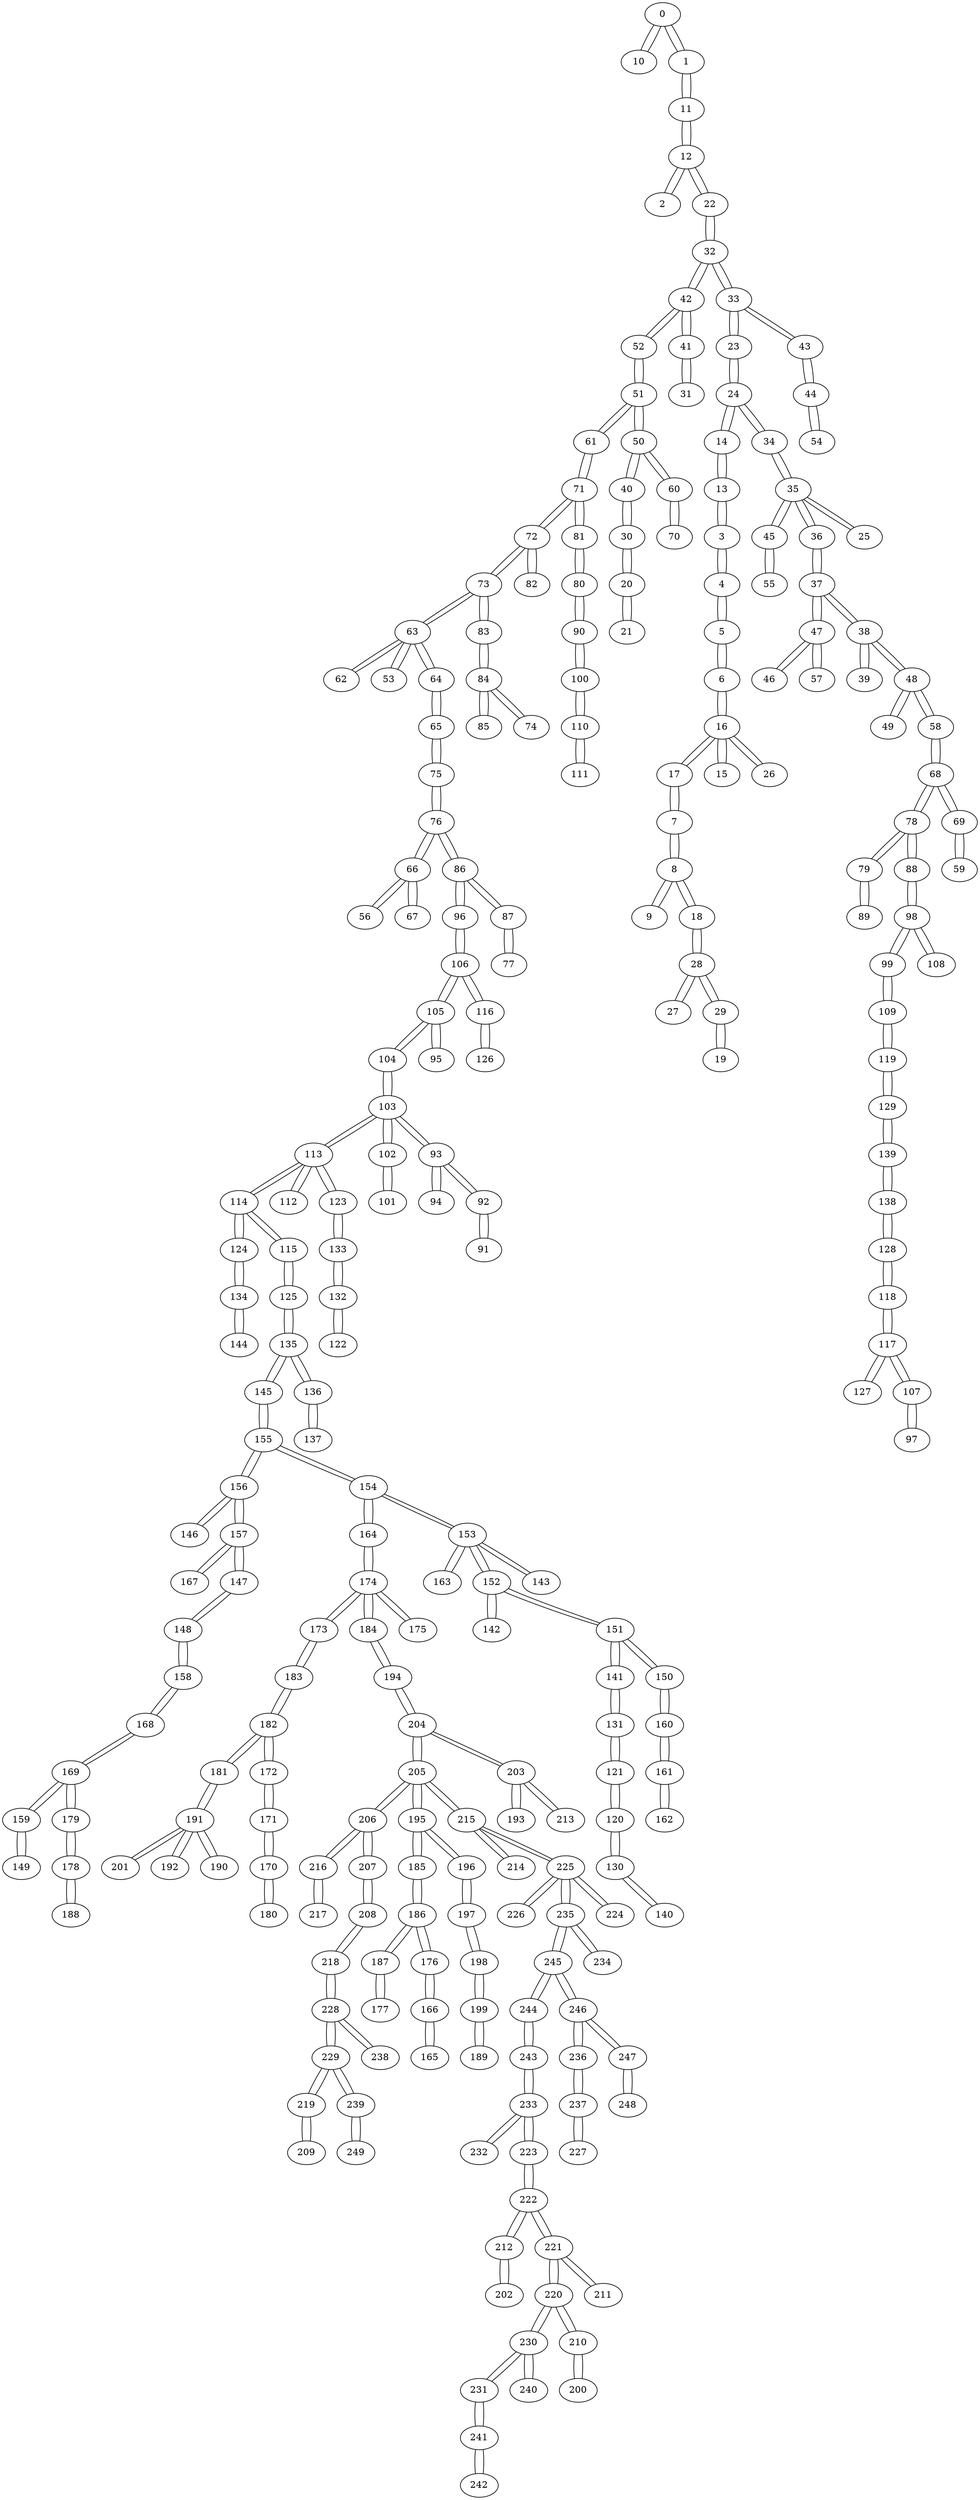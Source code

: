 graph {
0 -- 10 [ distancia=9 ]
0 -- 1 [ distancia=10 ]
10 -- 0 [ distancia=9 ]
1 -- 0 [ distancia=10 ]
1 -- 11 [ distancia=8 ]
11 -- 1 [ distancia=8 ]
11 -- 12 [ distancia=4 ]
12 -- 11 [ distancia=4 ]
12 -- 2 [ distancia=3 ]
12 -- 22 [ distancia=9 ]
2 -- 12 [ distancia=3 ]
22 -- 12 [ distancia=9 ]
22 -- 32 [ distancia=3 ]
32 -- 22 [ distancia=3 ]
32 -- 42 [ distancia=2 ]
32 -- 33 [ distancia=4 ]
42 -- 32 [ distancia=2 ]
42 -- 52 [ distancia=1 ]
42 -- 41 [ distancia=2 ]
52 -- 42 [ distancia=1 ]
52 -- 51 [ distancia=5 ]
41 -- 42 [ distancia=2 ]
41 -- 31 [ distancia=1 ]
31 -- 41 [ distancia=1 ]
33 -- 32 [ distancia=4 ]
33 -- 23 [ distancia=1 ]
33 -- 43 [ distancia=4 ]
23 -- 33 [ distancia=1 ]
23 -- 24 [ distancia=3 ]
24 -- 23 [ distancia=3 ]
24 -- 14 [ distancia=3 ]
24 -- 34 [ distancia=6 ]
14 -- 24 [ distancia=3 ]
14 -- 13 [ distancia=5 ]
43 -- 33 [ distancia=4 ]
43 -- 44 [ distancia=4 ]
44 -- 43 [ distancia=4 ]
44 -- 54 [ distancia=9 ]
51 -- 52 [ distancia=5 ]
51 -- 61 [ distancia=6 ]
51 -- 50 [ distancia=8 ]
13 -- 14 [ distancia=5 ]
13 -- 3 [ distancia=3 ]
3 -- 13 [ distancia=3 ]
3 -- 4 [ distancia=3 ]
4 -- 3 [ distancia=3 ]
4 -- 5 [ distancia=4 ]
5 -- 4 [ distancia=4 ]
5 -- 6 [ distancia=5 ]
6 -- 5 [ distancia=5 ]
6 -- 16 [ distancia=3 ]
16 -- 6 [ distancia=3 ]
16 -- 17 [ distancia=2 ]
16 -- 15 [ distancia=6 ]
16 -- 26 [ distancia=9 ]
17 -- 16 [ distancia=2 ]
17 -- 7 [ distancia=1 ]
7 -- 17 [ distancia=1 ]
7 -- 8 [ distancia=6 ]
34 -- 24 [ distancia=6 ]
34 -- 35 [ distancia=6 ]
61 -- 51 [ distancia=6 ]
61 -- 71 [ distancia=7 ]
15 -- 16 [ distancia=6 ]
8 -- 7 [ distancia=6 ]
8 -- 9 [ distancia=4 ]
8 -- 18 [ distancia=7 ]
9 -- 8 [ distancia=4 ]
35 -- 34 [ distancia=6 ]
35 -- 45 [ distancia=7 ]
35 -- 36 [ distancia=8 ]
35 -- 25 [ distancia=10 ]
71 -- 61 [ distancia=7 ]
71 -- 72 [ distancia=3 ]
71 -- 81 [ distancia=7 ]
72 -- 71 [ distancia=3 ]
72 -- 73 [ distancia=1 ]
72 -- 82 [ distancia=8 ]
73 -- 72 [ distancia=1 ]
73 -- 63 [ distancia=6 ]
73 -- 83 [ distancia=6 ]
63 -- 73 [ distancia=6 ]
63 -- 62 [ distancia=1 ]
63 -- 53 [ distancia=3 ]
63 -- 64 [ distancia=6 ]
62 -- 63 [ distancia=1 ]
53 -- 63 [ distancia=3 ]
83 -- 73 [ distancia=6 ]
83 -- 84 [ distancia=4 ]
84 -- 83 [ distancia=4 ]
84 -- 85 [ distancia=6 ]
84 -- 74 [ distancia=8 ]
64 -- 63 [ distancia=6 ]
64 -- 65 [ distancia=1 ]
65 -- 64 [ distancia=1 ]
65 -- 75 [ distancia=6 ]
85 -- 84 [ distancia=6 ]
75 -- 65 [ distancia=6 ]
75 -- 76 [ distancia=3 ]
76 -- 75 [ distancia=3 ]
76 -- 66 [ distancia=6 ]
76 -- 86 [ distancia=6 ]
66 -- 76 [ distancia=6 ]
66 -- 56 [ distancia=6 ]
66 -- 67 [ distancia=6 ]
86 -- 76 [ distancia=6 ]
86 -- 96 [ distancia=4 ]
86 -- 87 [ distancia=6 ]
96 -- 86 [ distancia=4 ]
96 -- 106 [ distancia=2 ]
106 -- 96 [ distancia=2 ]
106 -- 105 [ distancia=2 ]
106 -- 116 [ distancia=2 ]
105 -- 106 [ distancia=2 ]
105 -- 104 [ distancia=1 ]
105 -- 95 [ distancia=4 ]
104 -- 105 [ distancia=1 ]
104 -- 103 [ distancia=5 ]
116 -- 106 [ distancia=2 ]
116 -- 126 [ distancia=5 ]
95 -- 105 [ distancia=4 ]
103 -- 104 [ distancia=5 ]
103 -- 113 [ distancia=3 ]
103 -- 102 [ distancia=4 ]
103 -- 93 [ distancia=10 ]
113 -- 103 [ distancia=3 ]
113 -- 114 [ distancia=4 ]
113 -- 112 [ distancia=5 ]
113 -- 123 [ distancia=10 ]
102 -- 103 [ distancia=4 ]
102 -- 101 [ distancia=2 ]
101 -- 102 [ distancia=2 ]
114 -- 113 [ distancia=4 ]
114 -- 124 [ distancia=1 ]
114 -- 115 [ distancia=3 ]
124 -- 114 [ distancia=1 ]
124 -- 134 [ distancia=7 ]
115 -- 114 [ distancia=3 ]
115 -- 125 [ distancia=8 ]
126 -- 116 [ distancia=5 ]
112 -- 113 [ distancia=5 ]
56 -- 66 [ distancia=6 ]
67 -- 66 [ distancia=6 ]
87 -- 86 [ distancia=6 ]
87 -- 77 [ distancia=3 ]
77 -- 87 [ distancia=3 ]
18 -- 8 [ distancia=7 ]
18 -- 28 [ distancia=4 ]
28 -- 18 [ distancia=4 ]
28 -- 27 [ distancia=1 ]
28 -- 29 [ distancia=3 ]
27 -- 28 [ distancia=1 ]
29 -- 28 [ distancia=3 ]
29 -- 19 [ distancia=7 ]
45 -- 35 [ distancia=7 ]
45 -- 55 [ distancia=3 ]
55 -- 45 [ distancia=3 ]
81 -- 71 [ distancia=7 ]
81 -- 80 [ distancia=8 ]
134 -- 124 [ distancia=7 ]
134 -- 144 [ distancia=1 ]
144 -- 134 [ distancia=1 ]
19 -- 29 [ distancia=7 ]
50 -- 51 [ distancia=8 ]
50 -- 40 [ distancia=4 ]
50 -- 60 [ distancia=9 ]
40 -- 50 [ distancia=4 ]
40 -- 30 [ distancia=8 ]
36 -- 35 [ distancia=8 ]
36 -- 37 [ distancia=1 ]
37 -- 36 [ distancia=1 ]
37 -- 47 [ distancia=3 ]
37 -- 38 [ distancia=8 ]
47 -- 37 [ distancia=3 ]
47 -- 46 [ distancia=4 ]
47 -- 57 [ distancia=6 ]
46 -- 47 [ distancia=4 ]
57 -- 47 [ distancia=6 ]
82 -- 72 [ distancia=8 ]
74 -- 84 [ distancia=8 ]
125 -- 115 [ distancia=8 ]
125 -- 135 [ distancia=9 ]
80 -- 81 [ distancia=8 ]
80 -- 90 [ distancia=5 ]
90 -- 80 [ distancia=5 ]
90 -- 100 [ distancia=7 ]
100 -- 90 [ distancia=7 ]
100 -- 110 [ distancia=6 ]
110 -- 100 [ distancia=6 ]
110 -- 111 [ distancia=6 ]
111 -- 110 [ distancia=6 ]
30 -- 40 [ distancia=8 ]
30 -- 20 [ distancia=7 ]
20 -- 30 [ distancia=7 ]
20 -- 21 [ distancia=4 ]
21 -- 20 [ distancia=4 ]
38 -- 37 [ distancia=8 ]
38 -- 39 [ distancia=5 ]
38 -- 48 [ distancia=6 ]
39 -- 38 [ distancia=5 ]
48 -- 38 [ distancia=6 ]
48 -- 49 [ distancia=4 ]
48 -- 58 [ distancia=8 ]
49 -- 48 [ distancia=4 ]
58 -- 48 [ distancia=8 ]
58 -- 68 [ distancia=5 ]
68 -- 58 [ distancia=5 ]
68 -- 78 [ distancia=9 ]
68 -- 69 [ distancia=13 ]
54 -- 44 [ distancia=9 ]
26 -- 16 [ distancia=9 ]
60 -- 50 [ distancia=9 ]
60 -- 70 [ distancia=9 ]
135 -- 125 [ distancia=9 ]
135 -- 145 [ distancia=1 ]
135 -- 136 [ distancia=5 ]
145 -- 135 [ distancia=1 ]
145 -- 155 [ distancia=1 ]
155 -- 145 [ distancia=1 ]
155 -- 156 [ distancia=1 ]
155 -- 154 [ distancia=9 ]
156 -- 155 [ distancia=1 ]
156 -- 146 [ distancia=3 ]
156 -- 157 [ distancia=4 ]
146 -- 156 [ distancia=3 ]
157 -- 156 [ distancia=4 ]
157 -- 167 [ distancia=1 ]
157 -- 147 [ distancia=4 ]
167 -- 157 [ distancia=1 ]
147 -- 157 [ distancia=4 ]
147 -- 148 [ distancia=6 ]
136 -- 135 [ distancia=5 ]
136 -- 137 [ distancia=1 ]
137 -- 136 [ distancia=1 ]
148 -- 147 [ distancia=6 ]
148 -- 158 [ distancia=7 ]
158 -- 148 [ distancia=7 ]
158 -- 168 [ distancia=4 ]
168 -- 158 [ distancia=4 ]
168 -- 169 [ distancia=6 ]
169 -- 168 [ distancia=6 ]
169 -- 159 [ distancia=5 ]
169 -- 179 [ distancia=6 ]
159 -- 169 [ distancia=5 ]
159 -- 149 [ distancia=8 ]
179 -- 169 [ distancia=6 ]
179 -- 178 [ distancia=8 ]
149 -- 159 [ distancia=8 ]
178 -- 179 [ distancia=8 ]
178 -- 188 [ distancia=4 ]
188 -- 178 [ distancia=4 ]
78 -- 68 [ distancia=9 ]
78 -- 79 [ distancia=6 ]
78 -- 88 [ distancia=6 ]
79 -- 78 [ distancia=6 ]
79 -- 89 [ distancia=3 ]
89 -- 79 [ distancia=3 ]
88 -- 78 [ distancia=6 ]
88 -- 98 [ distancia=1 ]
98 -- 88 [ distancia=1 ]
98 -- 99 [ distancia=1 ]
98 -- 108 [ distancia=6 ]
99 -- 98 [ distancia=1 ]
99 -- 109 [ distancia=9 ]
108 -- 98 [ distancia=6 ]
70 -- 60 [ distancia=9 ]
154 -- 155 [ distancia=9 ]
154 -- 164 [ distancia=3 ]
154 -- 153 [ distancia=8 ]
164 -- 154 [ distancia=3 ]
164 -- 174 [ distancia=4 ]
174 -- 164 [ distancia=4 ]
174 -- 173 [ distancia=3 ]
174 -- 184 [ distancia=5 ]
174 -- 175 [ distancia=8 ]
173 -- 174 [ distancia=3 ]
173 -- 183 [ distancia=9 ]
184 -- 174 [ distancia=5 ]
184 -- 194 [ distancia=1 ]
194 -- 184 [ distancia=1 ]
194 -- 204 [ distancia=4 ]
204 -- 194 [ distancia=4 ]
204 -- 205 [ distancia=8 ]
204 -- 203 [ distancia=9 ]
153 -- 154 [ distancia=8 ]
153 -- 163 [ distancia=1 ]
153 -- 152 [ distancia=7 ]
153 -- 143 [ distancia=11 ]
163 -- 153 [ distancia=1 ]
152 -- 153 [ distancia=7 ]
152 -- 142 [ distancia=6 ]
152 -- 151 [ distancia=8 ]
142 -- 152 [ distancia=6 ]
175 -- 174 [ distancia=8 ]
205 -- 204 [ distancia=8 ]
205 -- 206 [ distancia=2 ]
205 -- 195 [ distancia=3 ]
205 -- 215 [ distancia=5 ]
206 -- 205 [ distancia=2 ]
206 -- 216 [ distancia=2 ]
206 -- 207 [ distancia=6 ]
216 -- 206 [ distancia=2 ]
216 -- 217 [ distancia=6 ]
195 -- 205 [ distancia=3 ]
195 -- 185 [ distancia=2 ]
195 -- 196 [ distancia=4 ]
185 -- 195 [ distancia=2 ]
185 -- 186 [ distancia=2 ]
186 -- 185 [ distancia=2 ]
186 -- 187 [ distancia=2 ]
186 -- 176 [ distancia=5 ]
187 -- 186 [ distancia=2 ]
187 -- 177 [ distancia=2 ]
177 -- 187 [ distancia=2 ]
196 -- 195 [ distancia=4 ]
196 -- 197 [ distancia=2 ]
197 -- 196 [ distancia=2 ]
197 -- 198 [ distancia=4 ]
198 -- 197 [ distancia=4 ]
198 -- 199 [ distancia=1 ]
199 -- 198 [ distancia=1 ]
199 -- 189 [ distancia=1 ]
189 -- 199 [ distancia=1 ]
215 -- 205 [ distancia=5 ]
215 -- 214 [ distancia=1 ]
215 -- 225 [ distancia=1 ]
214 -- 215 [ distancia=1 ]
225 -- 215 [ distancia=1 ]
225 -- 226 [ distancia=1 ]
225 -- 235 [ distancia=3 ]
225 -- 224 [ distancia=8 ]
226 -- 225 [ distancia=1 ]
235 -- 225 [ distancia=3 ]
235 -- 245 [ distancia=2 ]
235 -- 234 [ distancia=8 ]
245 -- 235 [ distancia=2 ]
245 -- 244 [ distancia=2 ]
245 -- 246 [ distancia=4 ]
244 -- 245 [ distancia=2 ]
244 -- 243 [ distancia=5 ]
246 -- 245 [ distancia=4 ]
246 -- 236 [ distancia=1 ]
246 -- 247 [ distancia=2 ]
236 -- 246 [ distancia=1 ]
236 -- 237 [ distancia=7 ]
247 -- 246 [ distancia=2 ]
247 -- 248 [ distancia=7 ]
176 -- 186 [ distancia=5 ]
176 -- 166 [ distancia=6 ]
243 -- 244 [ distancia=5 ]
243 -- 233 [ distancia=1 ]
233 -- 243 [ distancia=1 ]
233 -- 232 [ distancia=8 ]
233 -- 223 [ distancia=8 ]
207 -- 206 [ distancia=6 ]
207 -- 208 [ distancia=9 ]
217 -- 216 [ distancia=6 ]
166 -- 176 [ distancia=6 ]
166 -- 165 [ distancia=9 ]
237 -- 236 [ distancia=7 ]
237 -- 227 [ distancia=3 ]
227 -- 237 [ distancia=3 ]
248 -- 247 [ distancia=7 ]
151 -- 152 [ distancia=8 ]
151 -- 141 [ distancia=4 ]
151 -- 150 [ distancia=6 ]
141 -- 151 [ distancia=4 ]
141 -- 131 [ distancia=4 ]
131 -- 141 [ distancia=4 ]
131 -- 121 [ distancia=4 ]
121 -- 131 [ distancia=4 ]
121 -- 120 [ distancia=3 ]
120 -- 121 [ distancia=3 ]
120 -- 130 [ distancia=4 ]
130 -- 120 [ distancia=4 ]
130 -- 140 [ distancia=8 ]
150 -- 151 [ distancia=6 ]
150 -- 160 [ distancia=3 ]
160 -- 150 [ distancia=3 ]
160 -- 161 [ distancia=3 ]
161 -- 160 [ distancia=3 ]
161 -- 162 [ distancia=12 ]
224 -- 225 [ distancia=8 ]
234 -- 235 [ distancia=8 ]
232 -- 233 [ distancia=8 ]
223 -- 233 [ distancia=8 ]
223 -- 222 [ distancia=9 ]
140 -- 130 [ distancia=8 ]
109 -- 99 [ distancia=9 ]
109 -- 119 [ distancia=7 ]
119 -- 109 [ distancia=7 ]
119 -- 129 [ distancia=6 ]
129 -- 119 [ distancia=6 ]
129 -- 139 [ distancia=7 ]
139 -- 129 [ distancia=7 ]
139 -- 138 [ distancia=4 ]
138 -- 139 [ distancia=4 ]
138 -- 128 [ distancia=7 ]
128 -- 138 [ distancia=7 ]
128 -- 118 [ distancia=7 ]
118 -- 128 [ distancia=7 ]
118 -- 117 [ distancia=6 ]
117 -- 118 [ distancia=6 ]
117 -- 127 [ distancia=5 ]
117 -- 107 [ distancia=6 ]
127 -- 117 [ distancia=5 ]
107 -- 117 [ distancia=6 ]
107 -- 97 [ distancia=3 ]
97 -- 107 [ distancia=3 ]
183 -- 173 [ distancia=9 ]
183 -- 182 [ distancia=6 ]
182 -- 183 [ distancia=6 ]
182 -- 181 [ distancia=2 ]
182 -- 172 [ distancia=5 ]
181 -- 182 [ distancia=2 ]
181 -- 191 [ distancia=3 ]
191 -- 181 [ distancia=3 ]
191 -- 201 [ distancia=1 ]
191 -- 192 [ distancia=2 ]
191 -- 190 [ distancia=5 ]
201 -- 191 [ distancia=1 ]
192 -- 191 [ distancia=2 ]
172 -- 182 [ distancia=5 ]
172 -- 171 [ distancia=5 ]
190 -- 191 [ distancia=5 ]
171 -- 172 [ distancia=5 ]
171 -- 170 [ distancia=1 ]
170 -- 171 [ distancia=1 ]
170 -- 180 [ distancia=8 ]
180 -- 170 [ distancia=8 ]
203 -- 204 [ distancia=9 ]
203 -- 193 [ distancia=5 ]
203 -- 213 [ distancia=6 ]
193 -- 203 [ distancia=5 ]
213 -- 203 [ distancia=6 ]
208 -- 207 [ distancia=9 ]
208 -- 218 [ distancia=6 ]
218 -- 208 [ distancia=6 ]
218 -- 228 [ distancia=1 ]
228 -- 218 [ distancia=1 ]
228 -- 229 [ distancia=3 ]
228 -- 238 [ distancia=9 ]
229 -- 228 [ distancia=3 ]
229 -- 219 [ distancia=1 ]
229 -- 239 [ distancia=3 ]
219 -- 229 [ distancia=1 ]
219 -- 209 [ distancia=8 ]
239 -- 229 [ distancia=3 ]
239 -- 249 [ distancia=8 ]
209 -- 219 [ distancia=8 ]
249 -- 239 [ distancia=8 ]
165 -- 166 [ distancia=9 ]
222 -- 223 [ distancia=9 ]
222 -- 212 [ distancia=2 ]
222 -- 221 [ distancia=5 ]
212 -- 222 [ distancia=2 ]
212 -- 202 [ distancia=3 ]
202 -- 212 [ distancia=3 ]
221 -- 222 [ distancia=5 ]
221 -- 220 [ distancia=3 ]
221 -- 211 [ distancia=4 ]
220 -- 221 [ distancia=3 ]
220 -- 230 [ distancia=8 ]
220 -- 210 [ distancia=9 ]
211 -- 221 [ distancia=4 ]
230 -- 220 [ distancia=8 ]
230 -- 231 [ distancia=5 ]
230 -- 240 [ distancia=7 ]
231 -- 230 [ distancia=5 ]
231 -- 241 [ distancia=11 ]
240 -- 230 [ distancia=7 ]
238 -- 228 [ distancia=9 ]
210 -- 220 [ distancia=9 ]
210 -- 200 [ distancia=4 ]
200 -- 210 [ distancia=4 ]
25 -- 35 [ distancia=10 ]
93 -- 103 [ distancia=10 ]
93 -- 94 [ distancia=5 ]
93 -- 92 [ distancia=7 ]
94 -- 93 [ distancia=5 ]
92 -- 93 [ distancia=7 ]
92 -- 91 [ distancia=3 ]
91 -- 92 [ distancia=3 ]
123 -- 113 [ distancia=10 ]
123 -- 133 [ distancia=1 ]
133 -- 123 [ distancia=1 ]
133 -- 132 [ distancia=1 ]
132 -- 133 [ distancia=1 ]
132 -- 122 [ distancia=11 ]
143 -- 153 [ distancia=11 ]
241 -- 231 [ distancia=11 ]
241 -- 242 [ distancia=1 ]
242 -- 241 [ distancia=1 ]
122 -- 132 [ distancia=11 ]
162 -- 161 [ distancia=12 ]
69 -- 68 [ distancia=13 ]
69 -- 59 [ distancia=9 ]
59 -- 69 [ distancia=9 ]
}
